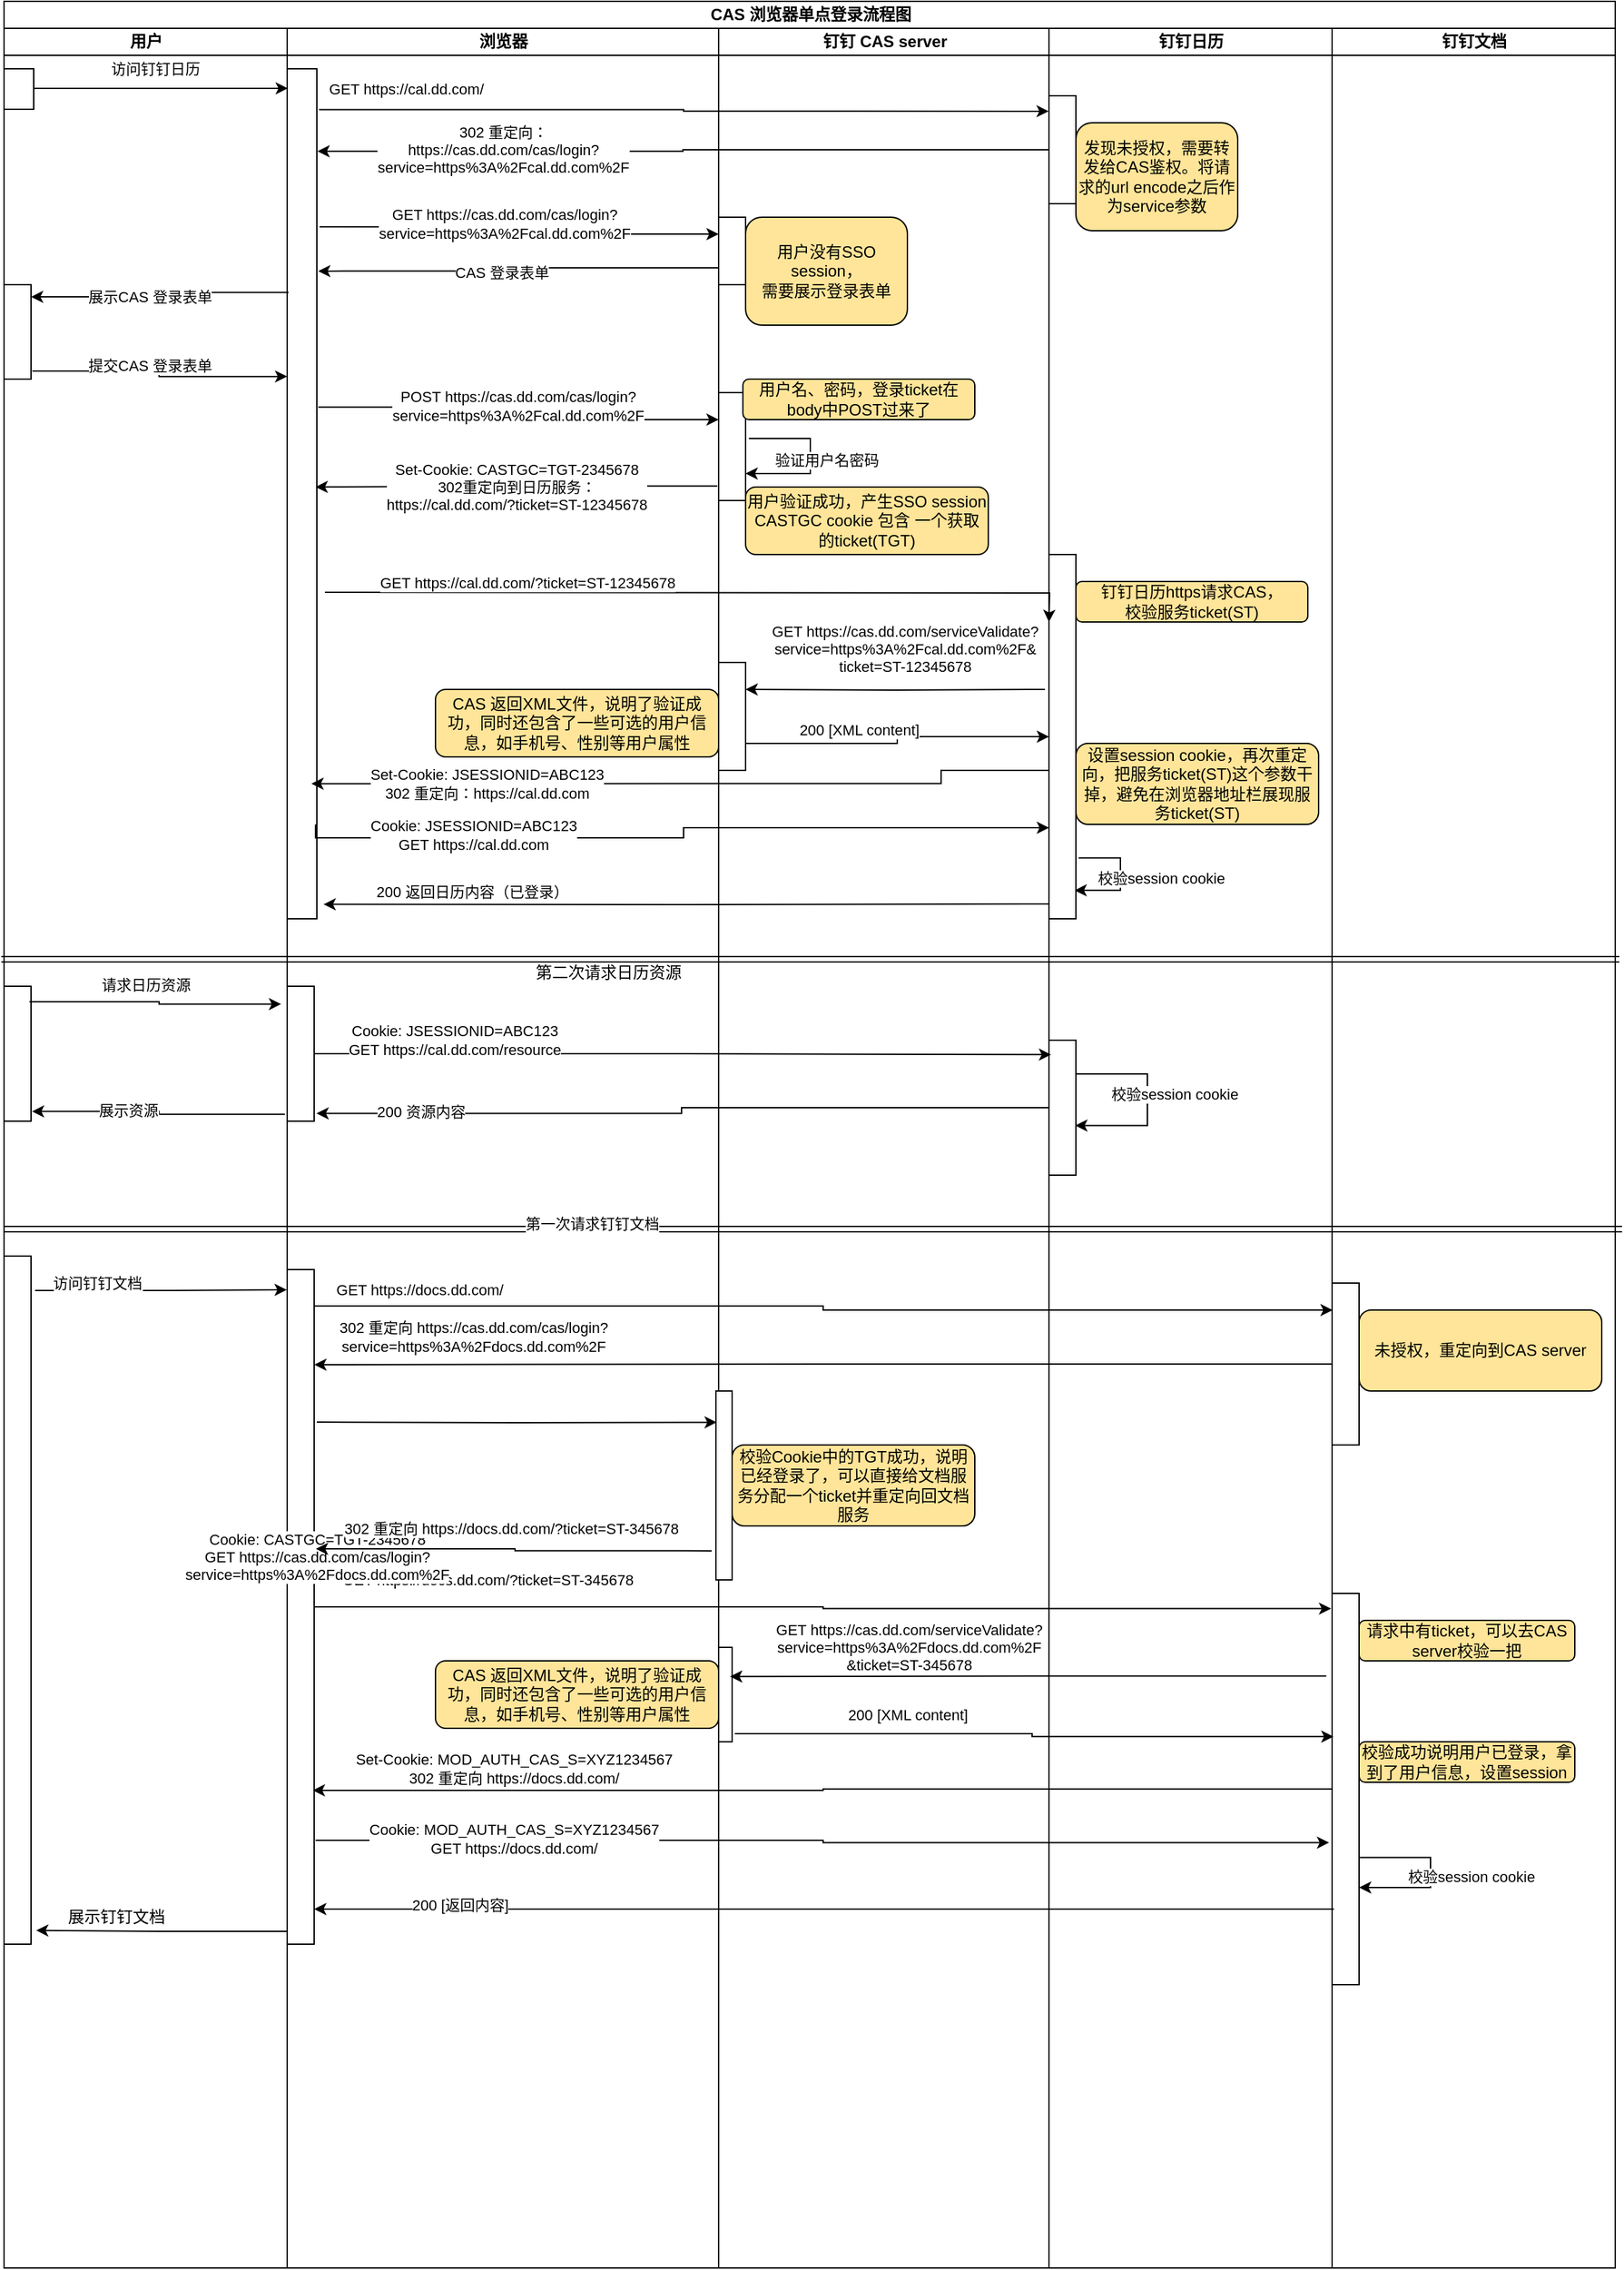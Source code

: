 <mxfile version="13.2.3" type="github"><diagram id="prtHgNgQTEPvFCAcTncT" name="Page-1"><mxGraphModel dx="810" dy="1105" grid="1" gridSize="10" guides="1" tooltips="1" connect="1" arrows="1" fold="1" page="1" pageScale="1" pageWidth="827" pageHeight="1169" math="0" shadow="0"><root><mxCell id="0"/><mxCell id="1" parent="0"/><mxCell id="zP68ozi0onT2JVnsGJcn-5" value="CAS 浏览器单点登录流程图" style="swimlane;html=1;childLayout=stackLayout;resizeParent=1;resizeParentMax=0;startSize=20;" parent="1" vertex="1"><mxGeometry x="42" y="20" width="1195" height="1680" as="geometry"/></mxCell><mxCell id="zP68ozi0onT2JVnsGJcn-6" value="用户" style="swimlane;html=1;startSize=20;" parent="zP68ozi0onT2JVnsGJcn-5" vertex="1"><mxGeometry y="20" width="210" height="1660" as="geometry"/></mxCell><mxCell id="zP68ozi0onT2JVnsGJcn-116" value="" style="rounded=0;whiteSpace=wrap;html=1;" parent="zP68ozi0onT2JVnsGJcn-6" vertex="1"><mxGeometry y="910" width="20" height="510" as="geometry"/></mxCell><mxCell id="zP68ozi0onT2JVnsGJcn-49" value="" style="rounded=0;whiteSpace=wrap;html=1;" parent="zP68ozi0onT2JVnsGJcn-6" vertex="1"><mxGeometry y="190" width="20" height="70" as="geometry"/></mxCell><mxCell id="zP68ozi0onT2JVnsGJcn-17" value="" style="rounded=0;whiteSpace=wrap;html=1;" parent="zP68ozi0onT2JVnsGJcn-6" vertex="1"><mxGeometry y="30" width="22" height="30" as="geometry"/></mxCell><mxCell id="zP68ozi0onT2JVnsGJcn-98" value="" style="rounded=0;whiteSpace=wrap;html=1;" parent="zP68ozi0onT2JVnsGJcn-6" vertex="1"><mxGeometry y="710" width="20" height="100" as="geometry"/></mxCell><mxCell id="zP68ozi0onT2JVnsGJcn-102" value="" style="shape=link;html=1;" parent="zP68ozi0onT2JVnsGJcn-6" edge="1"><mxGeometry width="100" relative="1" as="geometry"><mxPoint x="-2" y="690" as="sourcePoint"/><mxPoint x="1198" y="690" as="targetPoint"/></mxGeometry></mxCell><mxCell id="zP68ozi0onT2JVnsGJcn-112" value="" style="shape=link;html=1;" parent="zP68ozi0onT2JVnsGJcn-6" edge="1"><mxGeometry width="100" relative="1" as="geometry"><mxPoint y="890" as="sourcePoint"/><mxPoint x="1200" y="890" as="targetPoint"/></mxGeometry></mxCell><mxCell id="zP68ozi0onT2JVnsGJcn-173" value="第一次请求钉钉文档" style="edgeLabel;html=1;align=center;verticalAlign=middle;resizable=0;points=[];" parent="zP68ozi0onT2JVnsGJcn-112" vertex="1" connectable="0"><mxGeometry x="-0.273" y="4" relative="1" as="geometry"><mxPoint as="offset"/></mxGeometry></mxCell><mxCell id="zP68ozi0onT2JVnsGJcn-172" value="展示钉钉文档" style="text;html=1;align=center;verticalAlign=middle;resizable=0;points=[];autosize=1;" parent="zP68ozi0onT2JVnsGJcn-6" vertex="1"><mxGeometry x="38" y="1390" width="90" height="20" as="geometry"/></mxCell><mxCell id="zP68ozi0onT2JVnsGJcn-7" value="浏览器" style="swimlane;html=1;startSize=20;" parent="zP68ozi0onT2JVnsGJcn-5" vertex="1"><mxGeometry x="210" y="20" width="320" height="1660" as="geometry"/></mxCell><mxCell id="zP68ozi0onT2JVnsGJcn-117" value="" style="rounded=0;whiteSpace=wrap;html=1;" parent="zP68ozi0onT2JVnsGJcn-7" vertex="1"><mxGeometry y="920" width="20" height="500" as="geometry"/></mxCell><mxCell id="zP68ozi0onT2JVnsGJcn-20" value="" style="rounded=0;whiteSpace=wrap;html=1;" parent="zP68ozi0onT2JVnsGJcn-7" vertex="1"><mxGeometry y="30" width="22" height="630" as="geometry"/></mxCell><mxCell id="zP68ozi0onT2JVnsGJcn-99" value="" style="rounded=0;whiteSpace=wrap;html=1;" parent="zP68ozi0onT2JVnsGJcn-7" vertex="1"><mxGeometry y="710" width="20" height="100" as="geometry"/></mxCell><mxCell id="zP68ozi0onT2JVnsGJcn-141" value="&lt;span style=&quot;font-size: 11px ; background-color: rgb(255 , 255 , 255)&quot;&gt;&amp;nbsp;GET https://docs.dd.com/?ticket=ST-345678&lt;/span&gt;" style="text;html=1;align=center;verticalAlign=middle;resizable=0;points=[];autosize=1;" parent="zP68ozi0onT2JVnsGJcn-7" vertex="1"><mxGeometry x="22" y="1140" width="250" height="20" as="geometry"/></mxCell><mxCell id="zP68ozi0onT2JVnsGJcn-85" value="CAS 返回XML文件，说明了验证成功，同时还包含了一些可选的用户信息，如手机号、性别等用户属性" style="shape=ext;rounded=1;html=1;whiteSpace=wrap;fillColor=#FFE599;" parent="zP68ozi0onT2JVnsGJcn-7" vertex="1"><mxGeometry x="110" y="490" width="210" height="50" as="geometry"/></mxCell><mxCell id="zP68ozi0onT2JVnsGJcn-154" value="CAS 返回XML文件，说明了验证成功，同时还包含了一些可选的用户信息，如手机号、性别等用户属性" style="shape=ext;rounded=1;html=1;whiteSpace=wrap;fillColor=#FFE599;" parent="zP68ozi0onT2JVnsGJcn-7" vertex="1"><mxGeometry x="110" y="1210" width="210" height="50" as="geometry"/></mxCell><mxCell id="zP68ozi0onT2JVnsGJcn-103" value="第二次请求日历资源" style="text;html=1;align=center;verticalAlign=middle;resizable=0;points=[];autosize=1;" parent="zP68ozi0onT2JVnsGJcn-7" vertex="1"><mxGeometry x="178" y="690" width="120" height="20" as="geometry"/></mxCell><mxCell id="zP68ozi0onT2JVnsGJcn-15" value="钉钉 CAS server" style="swimlane;html=1;startSize=20;" parent="zP68ozi0onT2JVnsGJcn-5" vertex="1"><mxGeometry x="530" y="20" width="245" height="1660" as="geometry"/></mxCell><mxCell id="zP68ozi0onT2JVnsGJcn-60" value="" style="edgeStyle=orthogonalEdgeStyle;rounded=0;orthogonalLoop=1;jettySize=auto;html=1;exitX=1.122;exitY=0.425;exitDx=0;exitDy=0;exitPerimeter=0;" parent="zP68ozi0onT2JVnsGJcn-15" source="zP68ozi0onT2JVnsGJcn-55" target="zP68ozi0onT2JVnsGJcn-55" edge="1"><mxGeometry relative="1" as="geometry"><mxPoint x="100" y="310" as="targetPoint"/><Array as="points"><mxPoint x="68" y="304"/><mxPoint x="68" y="330"/></Array></mxGeometry></mxCell><mxCell id="zP68ozi0onT2JVnsGJcn-61" value="验证用户名密码" style="edgeLabel;html=1;align=center;verticalAlign=middle;resizable=0;points=[];" parent="zP68ozi0onT2JVnsGJcn-60" vertex="1" connectable="0"><mxGeometry x="0.085" relative="1" as="geometry"><mxPoint x="12.03" y="-3.3" as="offset"/></mxGeometry></mxCell><mxCell id="zP68ozi0onT2JVnsGJcn-127" value="" style="rounded=0;whiteSpace=wrap;html=1;" parent="zP68ozi0onT2JVnsGJcn-15" vertex="1"><mxGeometry x="-2" y="1010" width="12" height="140" as="geometry"/></mxCell><mxCell id="zP68ozi0onT2JVnsGJcn-55" value="" style="rounded=0;whiteSpace=wrap;html=1;" parent="zP68ozi0onT2JVnsGJcn-15" vertex="1"><mxGeometry y="270" width="20" height="80" as="geometry"/></mxCell><mxCell id="zP68ozi0onT2JVnsGJcn-42" value="" style="rounded=0;whiteSpace=wrap;html=1;" parent="zP68ozi0onT2JVnsGJcn-15" vertex="1"><mxGeometry y="140" width="20" height="50" as="geometry"/></mxCell><mxCell id="zP68ozi0onT2JVnsGJcn-78" value="" style="rounded=0;whiteSpace=wrap;html=1;" parent="zP68ozi0onT2JVnsGJcn-15" vertex="1"><mxGeometry y="470" width="20" height="80" as="geometry"/></mxCell><mxCell id="zP68ozi0onT2JVnsGJcn-144" value="" style="rounded=0;whiteSpace=wrap;html=1;" parent="zP68ozi0onT2JVnsGJcn-15" vertex="1"><mxGeometry y="1200" width="10" height="70" as="geometry"/></mxCell><mxCell id="zP68ozi0onT2JVnsGJcn-45" value="用户没有SSO session，&lt;br&gt;需要展示登录表单" style="shape=ext;rounded=1;html=1;whiteSpace=wrap;fillColor=#FFE599;" parent="zP68ozi0onT2JVnsGJcn-15" vertex="1"><mxGeometry x="20" y="140" width="120" height="80" as="geometry"/></mxCell><mxCell id="zP68ozi0onT2JVnsGJcn-133" value="校验Cookie中的TGT成功，说明已经登录了，可以直接给文档服务分配一个ticket并重定向回文档服务" style="shape=ext;rounded=1;html=1;whiteSpace=wrap;fillColor=#FFE599;" parent="zP68ozi0onT2JVnsGJcn-15" vertex="1"><mxGeometry x="10" y="1050" width="180" height="60" as="geometry"/></mxCell><mxCell id="zP68ozi0onT2JVnsGJcn-62" value="用户验证成功，产生SSO session CASTGC cookie 包含 一个获取的ticket(TGT)" style="shape=ext;rounded=1;html=1;whiteSpace=wrap;fillColor=#FFE599;" parent="zP68ozi0onT2JVnsGJcn-15" vertex="1"><mxGeometry x="20" y="340" width="180" height="50" as="geometry"/></mxCell><mxCell id="zP68ozi0onT2JVnsGJcn-58" value="用户名、密码，登录ticket在body中POST过来了" style="shape=ext;rounded=1;html=1;whiteSpace=wrap;fillColor=#FFE599;" parent="zP68ozi0onT2JVnsGJcn-15" vertex="1"><mxGeometry x="18" y="260" width="172" height="30" as="geometry"/></mxCell><mxCell id="zP68ozi0onT2JVnsGJcn-8" value="钉钉日历" style="swimlane;html=1;startSize=20;" parent="zP68ozi0onT2JVnsGJcn-5" vertex="1"><mxGeometry x="775" y="20" width="210" height="1660" as="geometry"/></mxCell><mxCell id="zP68ozi0onT2JVnsGJcn-97" value="校验session cookie" style="edgeStyle=orthogonalEdgeStyle;rounded=0;orthogonalLoop=1;jettySize=auto;html=1;exitX=1.1;exitY=0.833;exitDx=0;exitDy=0;exitPerimeter=0;entryX=0.95;entryY=0.922;entryDx=0;entryDy=0;entryPerimeter=0;" parent="zP68ozi0onT2JVnsGJcn-8" source="zP68ozi0onT2JVnsGJcn-74" target="zP68ozi0onT2JVnsGJcn-74" edge="1"><mxGeometry x="0.236" y="-31" relative="1" as="geometry"><mxPoint x="10" y="740" as="targetPoint"/><Array as="points"><mxPoint x="53" y="615"/><mxPoint x="53" y="639"/></Array><mxPoint x="30" y="22" as="offset"/></mxGeometry></mxCell><mxCell id="zP68ozi0onT2JVnsGJcn-74" value="" style="rounded=0;whiteSpace=wrap;html=1;" parent="zP68ozi0onT2JVnsGJcn-8" vertex="1"><mxGeometry y="390" width="20" height="270" as="geometry"/></mxCell><mxCell id="zP68ozi0onT2JVnsGJcn-28" value="" style="rounded=0;whiteSpace=wrap;html=1;" parent="zP68ozi0onT2JVnsGJcn-8" vertex="1"><mxGeometry y="50" width="20" height="80" as="geometry"/></mxCell><mxCell id="zP68ozi0onT2JVnsGJcn-105" value="" style="rounded=0;whiteSpace=wrap;html=1;" parent="zP68ozi0onT2JVnsGJcn-8" vertex="1"><mxGeometry y="750" width="20" height="100" as="geometry"/></mxCell><mxCell id="zP68ozi0onT2JVnsGJcn-35" value="发现未授权，需要转发给CAS鉴权。将请求的url encode之后作为service参数" style="shape=ext;rounded=1;html=1;whiteSpace=wrap;fillColor=#FFE599;" parent="zP68ozi0onT2JVnsGJcn-8" vertex="1"><mxGeometry x="20" y="70" width="120" height="80" as="geometry"/></mxCell><mxCell id="zP68ozi0onT2JVnsGJcn-86" value="设置session cookie，再次重定向，把服务ticket(ST)这个参数干掉，避免在浏览器地址栏展现服务ticket(ST)" style="shape=ext;rounded=1;html=1;whiteSpace=wrap;fillColor=#FFE599;" parent="zP68ozi0onT2JVnsGJcn-8" vertex="1"><mxGeometry x="20" y="530" width="180" height="60" as="geometry"/></mxCell><mxCell id="zP68ozi0onT2JVnsGJcn-77" value="钉钉日历https请求CAS，&lt;br&gt;校验服务ticket(ST)" style="shape=ext;rounded=1;html=1;whiteSpace=wrap;fillColor=#FFE599;" parent="zP68ozi0onT2JVnsGJcn-8" vertex="1"><mxGeometry x="20" y="410" width="172" height="30" as="geometry"/></mxCell><mxCell id="zP68ozi0onT2JVnsGJcn-108" value="校验session cookie" style="edgeStyle=orthogonalEdgeStyle;rounded=0;orthogonalLoop=1;jettySize=auto;html=1;exitX=1;exitY=0.25;exitDx=0;exitDy=0;entryX=0.976;entryY=0.632;entryDx=0;entryDy=0;entryPerimeter=0;" parent="zP68ozi0onT2JVnsGJcn-8" source="zP68ozi0onT2JVnsGJcn-105" target="zP68ozi0onT2JVnsGJcn-105" edge="1"><mxGeometry x="-0.267" y="-25" relative="1" as="geometry"><mxPoint x="32" y="624.91" as="sourcePoint"/><mxPoint x="83" y="920" as="targetPoint"/><Array as="points"><mxPoint x="73" y="775"/><mxPoint x="73" y="813"/></Array><mxPoint x="45" y="15" as="offset"/></mxGeometry></mxCell><mxCell id="zP68ozi0onT2JVnsGJcn-16" value="钉钉文档" style="swimlane;html=1;startSize=20;" parent="zP68ozi0onT2JVnsGJcn-5" vertex="1"><mxGeometry x="985" y="20" width="210" height="1660" as="geometry"/></mxCell><mxCell id="zP68ozi0onT2JVnsGJcn-121" value="" style="rounded=0;whiteSpace=wrap;html=1;" parent="zP68ozi0onT2JVnsGJcn-16" vertex="1"><mxGeometry y="930" width="20" height="120" as="geometry"/></mxCell><mxCell id="zP68ozi0onT2JVnsGJcn-137" value="" style="rounded=0;whiteSpace=wrap;html=1;" parent="zP68ozi0onT2JVnsGJcn-16" vertex="1"><mxGeometry y="1160" width="20" height="290" as="geometry"/></mxCell><mxCell id="zP68ozi0onT2JVnsGJcn-158" value="校验成功说明用户已登录，拿到了用户信息，设置session" style="shape=ext;rounded=1;html=1;whiteSpace=wrap;fillColor=#FFE599;" parent="zP68ozi0onT2JVnsGJcn-16" vertex="1"><mxGeometry x="20" y="1270" width="160" height="30" as="geometry"/></mxCell><mxCell id="zP68ozi0onT2JVnsGJcn-143" value="请求中有ticket，可以去CAS server校验一把" style="shape=ext;rounded=1;html=1;whiteSpace=wrap;fillColor=#FFE599;" parent="zP68ozi0onT2JVnsGJcn-16" vertex="1"><mxGeometry x="20" y="1180" width="160" height="30" as="geometry"/></mxCell><mxCell id="zP68ozi0onT2JVnsGJcn-132" value="未授权，重定向到CAS server" style="shape=ext;rounded=1;html=1;whiteSpace=wrap;fillColor=#FFE599;" parent="zP68ozi0onT2JVnsGJcn-16" vertex="1"><mxGeometry x="20" y="950" width="180" height="60" as="geometry"/></mxCell><mxCell id="zP68ozi0onT2JVnsGJcn-165" value="校验session cookie" style="edgeStyle=orthogonalEdgeStyle;rounded=0;orthogonalLoop=1;jettySize=auto;html=1;exitX=0.983;exitY=0.675;exitDx=0;exitDy=0;entryX=1;entryY=0.75;entryDx=0;entryDy=0;exitPerimeter=0;" parent="zP68ozi0onT2JVnsGJcn-16" source="zP68ozi0onT2JVnsGJcn-137" target="zP68ozi0onT2JVnsGJcn-137" edge="1"><mxGeometry x="0.171" y="-31" relative="1" as="geometry"><mxPoint x="-180.0" y="785" as="sourcePoint"/><mxPoint x="-180.48" y="823.2" as="targetPoint"/><Array as="points"><mxPoint x="73" y="1356"/><mxPoint x="73" y="1378"/><mxPoint x="20" y="1378"/></Array><mxPoint x="30" y="23" as="offset"/></mxGeometry></mxCell><mxCell id="zP68ozi0onT2JVnsGJcn-21" value="" style="edgeStyle=orthogonalEdgeStyle;rounded=0;orthogonalLoop=1;jettySize=auto;html=1;entryX=0.022;entryY=0.023;entryDx=0;entryDy=0;entryPerimeter=0;" parent="zP68ozi0onT2JVnsGJcn-5" source="zP68ozi0onT2JVnsGJcn-17" target="zP68ozi0onT2JVnsGJcn-20" edge="1"><mxGeometry relative="1" as="geometry"><Array as="points"><mxPoint x="104" y="65"/></Array></mxGeometry></mxCell><mxCell id="zP68ozi0onT2JVnsGJcn-24" value="访问钉钉日历" style="edgeLabel;html=1;align=center;verticalAlign=middle;resizable=0;points=[];" parent="zP68ozi0onT2JVnsGJcn-21" vertex="1" connectable="0"><mxGeometry x="0.043" y="-2" relative="1" as="geometry"><mxPoint x="-8.55" y="-16.49" as="offset"/></mxGeometry></mxCell><mxCell id="zP68ozi0onT2JVnsGJcn-32" value="" style="edgeStyle=orthogonalEdgeStyle;rounded=0;orthogonalLoop=1;jettySize=auto;html=1;exitX=1.075;exitY=0.048;exitDx=0;exitDy=0;exitPerimeter=0;entryX=-0.009;entryY=0.143;entryDx=0;entryDy=0;entryPerimeter=0;" parent="zP68ozi0onT2JVnsGJcn-5" source="zP68ozi0onT2JVnsGJcn-20" target="zP68ozi0onT2JVnsGJcn-28" edge="1"><mxGeometry relative="1" as="geometry"><mxPoint x="258" y="250" as="sourcePoint"/><mxPoint x="312" y="365" as="targetPoint"/><Array as="points"><mxPoint x="504" y="80"/><mxPoint x="504" y="81"/></Array></mxGeometry></mxCell><mxCell id="zP68ozi0onT2JVnsGJcn-33" value="GET https://cal.dd.com/" style="edgeLabel;html=1;align=center;verticalAlign=middle;resizable=0;points=[];" parent="zP68ozi0onT2JVnsGJcn-32" vertex="1" connectable="0"><mxGeometry x="0.235" relative="1" as="geometry"><mxPoint x="-269.45" y="-16.41" as="offset"/></mxGeometry></mxCell><mxCell id="zP68ozi0onT2JVnsGJcn-40" value="" style="edgeStyle=orthogonalEdgeStyle;rounded=0;orthogonalLoop=1;jettySize=auto;html=1;entryX=1.021;entryY=0.097;entryDx=0;entryDy=0;entryPerimeter=0;" parent="zP68ozi0onT2JVnsGJcn-5" source="zP68ozi0onT2JVnsGJcn-28" target="zP68ozi0onT2JVnsGJcn-20" edge="1"><mxGeometry relative="1" as="geometry"><mxPoint x="695" y="110" as="targetPoint"/></mxGeometry></mxCell><mxCell id="zP68ozi0onT2JVnsGJcn-41" value="302 重定向：&lt;br&gt;https://cas.dd.com/cas/login?&lt;br&gt;service=https%3A%2Fcal.dd.com%2F" style="edgeLabel;html=1;align=center;verticalAlign=middle;resizable=0;points=[];" parent="zP68ozi0onT2JVnsGJcn-40" vertex="1" connectable="0"><mxGeometry x="0.853" y="1" relative="1" as="geometry"><mxPoint x="97.34" y="-2.11" as="offset"/></mxGeometry></mxCell><mxCell id="zP68ozi0onT2JVnsGJcn-43" value="" style="edgeStyle=orthogonalEdgeStyle;rounded=0;orthogonalLoop=1;jettySize=auto;html=1;exitX=1.091;exitY=0.186;exitDx=0;exitDy=0;exitPerimeter=0;entryX=0;entryY=0.25;entryDx=0;entryDy=0;" parent="zP68ozi0onT2JVnsGJcn-5" source="zP68ozi0onT2JVnsGJcn-20" target="zP68ozi0onT2JVnsGJcn-42" edge="1"><mxGeometry relative="1" as="geometry"/></mxCell><mxCell id="zP68ozi0onT2JVnsGJcn-44" value="GET https://cas.dd.com/cas/login?&lt;br&gt;service=https%3A%2Fcal.dd.com%2F" style="edgeLabel;html=1;align=center;verticalAlign=middle;resizable=0;points=[];" parent="zP68ozi0onT2JVnsGJcn-43" vertex="1" connectable="0"><mxGeometry x="-0.41" y="-1" relative="1" as="geometry"><mxPoint x="48" y="-3.19" as="offset"/></mxGeometry></mxCell><mxCell id="zP68ozi0onT2JVnsGJcn-47" value="" style="edgeStyle=orthogonalEdgeStyle;rounded=0;orthogonalLoop=1;jettySize=auto;html=1;exitX=0;exitY=0.75;exitDx=0;exitDy=0;entryX=1.045;entryY=0.238;entryDx=0;entryDy=0;entryPerimeter=0;" parent="zP68ozi0onT2JVnsGJcn-5" source="zP68ozi0onT2JVnsGJcn-42" target="zP68ozi0onT2JVnsGJcn-20" edge="1"><mxGeometry relative="1" as="geometry"><mxPoint x="450" y="185" as="targetPoint"/></mxGeometry></mxCell><mxCell id="zP68ozi0onT2JVnsGJcn-48" value="CAS 登录表单" style="edgeLabel;html=1;align=center;verticalAlign=middle;resizable=0;points=[];" parent="zP68ozi0onT2JVnsGJcn-47" vertex="1" connectable="0"><mxGeometry x="0.091" y="1" relative="1" as="geometry"><mxPoint as="offset"/></mxGeometry></mxCell><mxCell id="zP68ozi0onT2JVnsGJcn-50" value="" style="edgeStyle=orthogonalEdgeStyle;rounded=0;orthogonalLoop=1;jettySize=auto;html=1;exitX=0.045;exitY=0.263;exitDx=0;exitDy=0;exitPerimeter=0;entryX=1;entryY=0.129;entryDx=0;entryDy=0;entryPerimeter=0;" parent="zP68ozi0onT2JVnsGJcn-5" source="zP68ozi0onT2JVnsGJcn-20" target="zP68ozi0onT2JVnsGJcn-49" edge="1"><mxGeometry relative="1" as="geometry"/></mxCell><mxCell id="zP68ozi0onT2JVnsGJcn-51" value="展示CAS 登录表单" style="edgeLabel;html=1;align=center;verticalAlign=middle;resizable=0;points=[];" parent="zP68ozi0onT2JVnsGJcn-50" vertex="1" connectable="0"><mxGeometry x="0.104" relative="1" as="geometry"><mxPoint as="offset"/></mxGeometry></mxCell><mxCell id="zP68ozi0onT2JVnsGJcn-53" value="" style="edgeStyle=orthogonalEdgeStyle;rounded=0;orthogonalLoop=1;jettySize=auto;html=1;entryX=0;entryY=0.362;entryDx=0;entryDy=0;entryPerimeter=0;exitX=1.05;exitY=0.914;exitDx=0;exitDy=0;exitPerimeter=0;" parent="zP68ozi0onT2JVnsGJcn-5" source="zP68ozi0onT2JVnsGJcn-49" target="zP68ozi0onT2JVnsGJcn-20" edge="1"><mxGeometry relative="1" as="geometry"><mxPoint x="100" y="245" as="targetPoint"/></mxGeometry></mxCell><mxCell id="zP68ozi0onT2JVnsGJcn-54" value="提交CAS 登录表单" style="edgeLabel;html=1;align=center;verticalAlign=middle;resizable=0;points=[];" parent="zP68ozi0onT2JVnsGJcn-53" vertex="1" connectable="0"><mxGeometry x="-0.41" y="-1" relative="1" as="geometry"><mxPoint x="30" y="-4.99" as="offset"/></mxGeometry></mxCell><mxCell id="zP68ozi0onT2JVnsGJcn-56" value="" style="edgeStyle=orthogonalEdgeStyle;rounded=0;orthogonalLoop=1;jettySize=auto;html=1;exitX=1.045;exitY=0.398;exitDx=0;exitDy=0;exitPerimeter=0;entryX=0;entryY=0.25;entryDx=0;entryDy=0;" parent="zP68ozi0onT2JVnsGJcn-5" source="zP68ozi0onT2JVnsGJcn-20" target="zP68ozi0onT2JVnsGJcn-55" edge="1"><mxGeometry relative="1" as="geometry"/></mxCell><mxCell id="zP68ozi0onT2JVnsGJcn-57" value="POST https://cas.dd.com/cas/login?&lt;br&gt;service=https%3A%2Fcal.dd.com%2F" style="edgeLabel;html=1;align=center;verticalAlign=middle;resizable=0;points=[];" parent="zP68ozi0onT2JVnsGJcn-56" vertex="1" connectable="0"><mxGeometry x="-0.237" y="1" relative="1" as="geometry"><mxPoint x="31.01" as="offset"/></mxGeometry></mxCell><mxCell id="zP68ozi0onT2JVnsGJcn-72" value="Set-Cookie: CASTGC=TGT-2345678&lt;br&gt;302重定向到日历服务：&lt;br&gt;https://cal.dd.com/?ticket=ST-12345678" style="edgeStyle=orthogonalEdgeStyle;rounded=0;orthogonalLoop=1;jettySize=auto;html=1;entryX=0.958;entryY=0.492;entryDx=0;entryDy=0;entryPerimeter=0;exitX=-0.05;exitY=0.865;exitDx=0;exitDy=0;exitPerimeter=0;" parent="zP68ozi0onT2JVnsGJcn-5" source="zP68ozi0onT2JVnsGJcn-55" target="zP68ozi0onT2JVnsGJcn-20" edge="1"><mxGeometry relative="1" as="geometry"><mxPoint x="450" y="330" as="targetPoint"/></mxGeometry></mxCell><mxCell id="zP68ozi0onT2JVnsGJcn-75" value="" style="edgeStyle=orthogonalEdgeStyle;rounded=0;orthogonalLoop=1;jettySize=auto;html=1;" parent="zP68ozi0onT2JVnsGJcn-5" edge="1"><mxGeometry relative="1" as="geometry"><mxPoint x="238" y="438" as="sourcePoint"/><mxPoint x="775" y="460" as="targetPoint"/></mxGeometry></mxCell><mxCell id="zP68ozi0onT2JVnsGJcn-76" value="GET https://cal.dd.com/?ticket=ST-12345678" style="edgeLabel;html=1;align=center;verticalAlign=middle;resizable=0;points=[];" parent="zP68ozi0onT2JVnsGJcn-75" vertex="1" connectable="0"><mxGeometry x="0.001" y="187" relative="1" as="geometry"><mxPoint x="-130.07" y="179.49" as="offset"/></mxGeometry></mxCell><mxCell id="zP68ozi0onT2JVnsGJcn-79" value="" style="edgeStyle=orthogonalEdgeStyle;rounded=0;orthogonalLoop=1;jettySize=auto;html=1;entryX=1;entryY=0.25;entryDx=0;entryDy=0;" parent="zP68ozi0onT2JVnsGJcn-5" target="zP68ozi0onT2JVnsGJcn-78" edge="1"><mxGeometry relative="1" as="geometry"><mxPoint x="772" y="510" as="sourcePoint"/></mxGeometry></mxCell><mxCell id="zP68ozi0onT2JVnsGJcn-80" value="GET https://cas.dd.com/serviceValidate?&lt;br&gt;service=https%3A%2Fcal.dd.com%2F&amp;amp;&lt;br&gt;ticket=ST-12345678" style="edgeLabel;html=1;align=center;verticalAlign=middle;resizable=0;points=[];" parent="zP68ozi0onT2JVnsGJcn-79" vertex="1" connectable="0"><mxGeometry x="0.27" y="-2" relative="1" as="geometry"><mxPoint x="36.69" y="-28.0" as="offset"/></mxGeometry></mxCell><mxCell id="zP68ozi0onT2JVnsGJcn-82" value="" style="edgeStyle=orthogonalEdgeStyle;rounded=0;orthogonalLoop=1;jettySize=auto;html=1;entryX=0;entryY=0.5;entryDx=0;entryDy=0;exitX=1;exitY=0.75;exitDx=0;exitDy=0;" parent="zP68ozi0onT2JVnsGJcn-5" source="zP68ozi0onT2JVnsGJcn-78" target="zP68ozi0onT2JVnsGJcn-74" edge="1"><mxGeometry relative="1" as="geometry"><mxPoint x="630" y="530" as="targetPoint"/></mxGeometry></mxCell><mxCell id="zP68ozi0onT2JVnsGJcn-84" value="200 [XML content]" style="edgeLabel;html=1;align=center;verticalAlign=middle;resizable=0;points=[];" parent="zP68ozi0onT2JVnsGJcn-82" vertex="1" connectable="0"><mxGeometry x="-0.157" y="-1" relative="1" as="geometry"><mxPoint x="-13" y="-11" as="offset"/></mxGeometry></mxCell><mxCell id="zP68ozi0onT2JVnsGJcn-88" value="" style="edgeStyle=orthogonalEdgeStyle;rounded=0;orthogonalLoop=1;jettySize=auto;html=1;entryX=0.818;entryY=0.841;entryDx=0;entryDy=0;entryPerimeter=0;" parent="zP68ozi0onT2JVnsGJcn-5" source="zP68ozi0onT2JVnsGJcn-74" target="zP68ozi0onT2JVnsGJcn-20" edge="1"><mxGeometry relative="1" as="geometry"><mxPoint x="678" y="570" as="targetPoint"/><Array as="points"><mxPoint x="695" y="570"/><mxPoint x="695" y="580"/></Array></mxGeometry></mxCell><mxCell id="zP68ozi0onT2JVnsGJcn-89" value="Set-Cookie: JSESSIONID=ABC123&lt;br&gt;302 重定向：https://cal.dd.com" style="edgeLabel;html=1;align=center;verticalAlign=middle;resizable=0;points=[];" parent="zP68ozi0onT2JVnsGJcn-88" vertex="1" connectable="0"><mxGeometry x="0.887" y="-2" relative="1" as="geometry"><mxPoint x="98.2" y="2.17" as="offset"/></mxGeometry></mxCell><mxCell id="zP68ozi0onT2JVnsGJcn-91" value="" style="edgeStyle=orthogonalEdgeStyle;rounded=0;orthogonalLoop=1;jettySize=auto;html=1;exitX=0.955;exitY=0.889;exitDx=0;exitDy=0;exitPerimeter=0;entryX=0;entryY=0.75;entryDx=0;entryDy=0;" parent="zP68ozi0onT2JVnsGJcn-5" source="zP68ozi0onT2JVnsGJcn-20" target="zP68ozi0onT2JVnsGJcn-74" edge="1"><mxGeometry relative="1" as="geometry"><mxPoint x="221" y="760" as="targetPoint"/><Array as="points"><mxPoint x="231" y="620"/><mxPoint x="504" y="620"/><mxPoint x="504" y="613"/></Array></mxGeometry></mxCell><mxCell id="zP68ozi0onT2JVnsGJcn-92" value="Cookie: JSESSIONID=ABC123&lt;br&gt;GET https://cal.dd.com" style="edgeLabel;html=1;align=center;verticalAlign=middle;resizable=0;points=[];" parent="zP68ozi0onT2JVnsGJcn-91" vertex="1" connectable="0"><mxGeometry x="0.004" y="-191" relative="1" as="geometry"><mxPoint x="-154.92" y="-193.57" as="offset"/></mxGeometry></mxCell><mxCell id="zP68ozi0onT2JVnsGJcn-94" value="" style="edgeStyle=orthogonalEdgeStyle;rounded=0;orthogonalLoop=1;jettySize=auto;html=1;entryX=1.227;entryY=0.983;entryDx=0;entryDy=0;entryPerimeter=0;" parent="zP68ozi0onT2JVnsGJcn-5" target="zP68ozi0onT2JVnsGJcn-20" edge="1"><mxGeometry relative="1" as="geometry"><mxPoint x="775" y="669" as="sourcePoint"/><mxPoint x="785" y="760" as="targetPoint"/></mxGeometry></mxCell><mxCell id="zP68ozi0onT2JVnsGJcn-95" value="200 返回日历内容（已登录）" style="edgeLabel;html=1;align=center;verticalAlign=middle;resizable=0;points=[];" parent="zP68ozi0onT2JVnsGJcn-94" vertex="1" connectable="0"><mxGeometry x="-0.517" y="-2" relative="1" as="geometry"><mxPoint x="-298.2" y="-7.02" as="offset"/></mxGeometry></mxCell><mxCell id="zP68ozi0onT2JVnsGJcn-100" value="" style="edgeStyle=orthogonalEdgeStyle;rounded=0;orthogonalLoop=1;jettySize=auto;html=1;exitX=0.942;exitY=0.115;exitDx=0;exitDy=0;exitPerimeter=0;entryX=-0.225;entryY=0.132;entryDx=0;entryDy=0;entryPerimeter=0;" parent="zP68ozi0onT2JVnsGJcn-5" source="zP68ozi0onT2JVnsGJcn-98" target="zP68ozi0onT2JVnsGJcn-99" edge="1"><mxGeometry relative="1" as="geometry"/></mxCell><mxCell id="zP68ozi0onT2JVnsGJcn-101" value="请求日历资源" style="edgeLabel;html=1;align=center;verticalAlign=middle;resizable=0;points=[];" parent="zP68ozi0onT2JVnsGJcn-100" vertex="1" connectable="0"><mxGeometry x="0.033" y="-1" relative="1" as="geometry"><mxPoint x="-9.67" y="-14.17" as="offset"/></mxGeometry></mxCell><mxCell id="zP68ozi0onT2JVnsGJcn-106" value="" style="edgeStyle=orthogonalEdgeStyle;rounded=0;orthogonalLoop=1;jettySize=auto;html=1;entryX=0.079;entryY=0.107;entryDx=0;entryDy=0;entryPerimeter=0;" parent="zP68ozi0onT2JVnsGJcn-5" source="zP68ozi0onT2JVnsGJcn-99" target="zP68ozi0onT2JVnsGJcn-105" edge="1"><mxGeometry relative="1" as="geometry"/></mxCell><mxCell id="zP68ozi0onT2JVnsGJcn-107" value="Cookie: JSESSIONID=ABC123&lt;br&gt;GET https://cal.dd.com/resource" style="edgeLabel;html=1;align=center;verticalAlign=middle;resizable=0;points=[];" parent="zP68ozi0onT2JVnsGJcn-106" vertex="1" connectable="0"><mxGeometry x="-0.796" y="4" relative="1" as="geometry"><mxPoint x="48" y="-6" as="offset"/></mxGeometry></mxCell><mxCell id="zP68ozi0onT2JVnsGJcn-110" value="" style="edgeStyle=orthogonalEdgeStyle;rounded=0;orthogonalLoop=1;jettySize=auto;html=1;entryX=1.088;entryY=0.942;entryDx=0;entryDy=0;entryPerimeter=0;" parent="zP68ozi0onT2JVnsGJcn-5" source="zP68ozi0onT2JVnsGJcn-105" target="zP68ozi0onT2JVnsGJcn-99" edge="1"><mxGeometry relative="1" as="geometry"><mxPoint x="695" y="820" as="targetPoint"/></mxGeometry></mxCell><mxCell id="zP68ozi0onT2JVnsGJcn-111" value="200 资源内容" style="edgeLabel;html=1;align=center;verticalAlign=middle;resizable=0;points=[];" parent="zP68ozi0onT2JVnsGJcn-110" vertex="1" connectable="0"><mxGeometry x="0.718" y="-1" relative="1" as="geometry"><mxPoint as="offset"/></mxGeometry></mxCell><mxCell id="zP68ozi0onT2JVnsGJcn-114" value="" style="edgeStyle=orthogonalEdgeStyle;rounded=0;orthogonalLoop=1;jettySize=auto;html=1;exitX=-0.084;exitY=0.949;exitDx=0;exitDy=0;exitPerimeter=0;entryX=1.036;entryY=0.928;entryDx=0;entryDy=0;entryPerimeter=0;" parent="zP68ozi0onT2JVnsGJcn-5" source="zP68ozi0onT2JVnsGJcn-99" target="zP68ozi0onT2JVnsGJcn-98" edge="1"><mxGeometry relative="1" as="geometry"><mxPoint x="130" y="780" as="targetPoint"/></mxGeometry></mxCell><mxCell id="zP68ozi0onT2JVnsGJcn-115" value="展示资源" style="edgeLabel;html=1;align=center;verticalAlign=middle;resizable=0;points=[];" parent="zP68ozi0onT2JVnsGJcn-114" vertex="1" connectable="0"><mxGeometry x="0.251" y="-1" relative="1" as="geometry"><mxPoint as="offset"/></mxGeometry></mxCell><mxCell id="zP68ozi0onT2JVnsGJcn-118" value="" style="edgeStyle=orthogonalEdgeStyle;rounded=0;orthogonalLoop=1;jettySize=auto;html=1;entryX=-0.016;entryY=0.03;entryDx=0;entryDy=0;entryPerimeter=0;exitX=1.15;exitY=0.05;exitDx=0;exitDy=0;exitPerimeter=0;" parent="zP68ozi0onT2JVnsGJcn-5" source="zP68ozi0onT2JVnsGJcn-116" target="zP68ozi0onT2JVnsGJcn-117" edge="1"><mxGeometry relative="1" as="geometry"/></mxCell><mxCell id="zP68ozi0onT2JVnsGJcn-119" value="访问钉钉文档" style="edgeLabel;html=1;align=center;verticalAlign=middle;resizable=0;points=[];" parent="zP68ozi0onT2JVnsGJcn-118" vertex="1" connectable="0"><mxGeometry x="0.277" y="2" relative="1" as="geometry"><mxPoint x="-73.38" y="-3" as="offset"/></mxGeometry></mxCell><mxCell id="zP68ozi0onT2JVnsGJcn-122" value="" style="edgeStyle=orthogonalEdgeStyle;rounded=0;orthogonalLoop=1;jettySize=auto;html=1;exitX=1.006;exitY=0.054;exitDx=0;exitDy=0;exitPerimeter=0;entryX=0.021;entryY=0.167;entryDx=0;entryDy=0;entryPerimeter=0;" parent="zP68ozi0onT2JVnsGJcn-5" source="zP68ozi0onT2JVnsGJcn-117" target="zP68ozi0onT2JVnsGJcn-121" edge="1"><mxGeometry relative="1" as="geometry"/></mxCell><mxCell id="zP68ozi0onT2JVnsGJcn-123" value="GET https://docs.dd.com/" style="edgeLabel;html=1;align=center;verticalAlign=middle;resizable=0;points=[];" parent="zP68ozi0onT2JVnsGJcn-122" vertex="1" connectable="0"><mxGeometry x="-0.842" y="3" relative="1" as="geometry"><mxPoint x="17.88" y="-9.01" as="offset"/></mxGeometry></mxCell><mxCell id="zP68ozi0onT2JVnsGJcn-125" value="" style="edgeStyle=orthogonalEdgeStyle;rounded=0;orthogonalLoop=1;jettySize=auto;html=1;entryX=1.006;entryY=0.141;entryDx=0;entryDy=0;entryPerimeter=0;" parent="zP68ozi0onT2JVnsGJcn-5" source="zP68ozi0onT2JVnsGJcn-121" target="zP68ozi0onT2JVnsGJcn-117" edge="1"><mxGeometry relative="1" as="geometry"><mxPoint x="905.0" y="1010" as="targetPoint"/></mxGeometry></mxCell><mxCell id="zP68ozi0onT2JVnsGJcn-126" value="302 重定向 https://cas.dd.com/cas/login?&lt;br&gt;service=https%3A%2Fdocs.dd.com%2F" style="edgeLabel;html=1;align=center;verticalAlign=middle;resizable=0;points=[];" parent="zP68ozi0onT2JVnsGJcn-125" vertex="1" connectable="0"><mxGeometry x="0.894" relative="1" as="geometry"><mxPoint x="77.82" y="-20.5" as="offset"/></mxGeometry></mxCell><mxCell id="zP68ozi0onT2JVnsGJcn-128" value="" style="edgeStyle=orthogonalEdgeStyle;rounded=0;orthogonalLoop=1;jettySize=auto;html=1;entryX=0.047;entryY=0.166;entryDx=0;entryDy=0;entryPerimeter=0;" parent="zP68ozi0onT2JVnsGJcn-5" target="zP68ozi0onT2JVnsGJcn-127" edge="1"><mxGeometry relative="1" as="geometry"><mxPoint x="232" y="1053" as="sourcePoint"/></mxGeometry></mxCell><mxCell id="zP68ozi0onT2JVnsGJcn-129" value="Cookie: CASTGC=TGT-2345678&lt;br&gt;GET https://cas.dd.com/cas/login?&lt;br&gt;service=https%3A%2Fdocs.dd.com%2F" style="edgeLabel;html=1;align=center;verticalAlign=middle;resizable=0;points=[];" parent="zP68ozi0onT2JVnsGJcn-128" vertex="1" connectable="0"><mxGeometry x="0.0" y="117" relative="1" as="geometry"><mxPoint x="-31.6" y="98.76" as="offset"/></mxGeometry></mxCell><mxCell id="zP68ozi0onT2JVnsGJcn-131" value="" style="edgeStyle=orthogonalEdgeStyle;rounded=0;orthogonalLoop=1;jettySize=auto;html=1;entryX=1.065;entryY=0.414;entryDx=0;entryDy=0;entryPerimeter=0;exitX=-0.262;exitY=0.846;exitDx=0;exitDy=0;exitPerimeter=0;" parent="zP68ozi0onT2JVnsGJcn-5" source="zP68ozi0onT2JVnsGJcn-127" target="zP68ozi0onT2JVnsGJcn-117" edge="1"><mxGeometry relative="1" as="geometry"><mxPoint x="518" y="1147" as="sourcePoint"/><mxPoint x="448" y="1145" as="targetPoint"/></mxGeometry></mxCell><mxCell id="zP68ozi0onT2JVnsGJcn-136" value="302 重定向 https://docs.dd.com/?ticket=ST-345678" style="edgeLabel;html=1;align=center;verticalAlign=middle;resizable=0;points=[];" parent="zP68ozi0onT2JVnsGJcn-131" vertex="1" connectable="0"><mxGeometry x="-0.003" y="1" relative="1" as="geometry"><mxPoint x="-2" y="-15.17" as="offset"/></mxGeometry></mxCell><mxCell id="zP68ozi0onT2JVnsGJcn-138" value="" style="edgeStyle=orthogonalEdgeStyle;rounded=0;orthogonalLoop=1;jettySize=auto;html=1;entryX=-0.036;entryY=0.039;entryDx=0;entryDy=0;entryPerimeter=0;" parent="zP68ozi0onT2JVnsGJcn-5" source="zP68ozi0onT2JVnsGJcn-117" target="zP68ozi0onT2JVnsGJcn-137" edge="1"><mxGeometry relative="1" as="geometry"><mxPoint x="984" y="1200" as="targetPoint"/></mxGeometry></mxCell><mxCell id="zP68ozi0onT2JVnsGJcn-147" value="" style="edgeStyle=orthogonalEdgeStyle;rounded=0;orthogonalLoop=1;jettySize=auto;html=1;exitX=-0.215;exitY=0.211;exitDx=0;exitDy=0;entryX=0.848;entryY=0.309;entryDx=0;entryDy=0;exitPerimeter=0;entryPerimeter=0;" parent="zP68ozi0onT2JVnsGJcn-5" source="zP68ozi0onT2JVnsGJcn-137" target="zP68ozi0onT2JVnsGJcn-144" edge="1"><mxGeometry relative="1" as="geometry"><mxPoint x="905.0" y="1325" as="targetPoint"/></mxGeometry></mxCell><mxCell id="zP68ozi0onT2JVnsGJcn-149" value="GET https://cas.dd.com/serviceValidate?&lt;br&gt;service=https%3A%2Fdocs.dd.com%2F&lt;br&gt;&amp;amp;ticket=ST-345678" style="edgeLabel;html=1;align=center;verticalAlign=middle;resizable=0;points=[];" parent="zP68ozi0onT2JVnsGJcn-147" vertex="1" connectable="0"><mxGeometry x="0.529" y="2" relative="1" as="geometry"><mxPoint x="28.26" y="-23.59" as="offset"/></mxGeometry></mxCell><mxCell id="zP68ozi0onT2JVnsGJcn-151" value="" style="edgeStyle=orthogonalEdgeStyle;rounded=0;orthogonalLoop=1;jettySize=auto;html=1;exitX=1.2;exitY=0.914;exitDx=0;exitDy=0;exitPerimeter=0;entryX=0.05;entryY=0.366;entryDx=0;entryDy=0;entryPerimeter=0;" parent="zP68ozi0onT2JVnsGJcn-5" source="zP68ozi0onT2JVnsGJcn-144" target="zP68ozi0onT2JVnsGJcn-137" edge="1"><mxGeometry relative="1" as="geometry"><mxPoint x="620" y="1255" as="targetPoint"/></mxGeometry></mxCell><mxCell id="zP68ozi0onT2JVnsGJcn-153" value="200 [XML content]" style="edgeLabel;html=1;align=center;verticalAlign=middle;resizable=0;points=[];" parent="zP68ozi0onT2JVnsGJcn-151" vertex="1" connectable="0"><mxGeometry x="-0.003" y="-121" relative="1" as="geometry"><mxPoint x="-92.39" y="-137.08" as="offset"/></mxGeometry></mxCell><mxCell id="zP68ozi0onT2JVnsGJcn-156" value="" style="edgeStyle=orthogonalEdgeStyle;rounded=0;orthogonalLoop=1;jettySize=auto;html=1;entryX=0.95;entryY=0.772;entryDx=0;entryDy=0;entryPerimeter=0;" parent="zP68ozi0onT2JVnsGJcn-5" source="zP68ozi0onT2JVnsGJcn-137" target="zP68ozi0onT2JVnsGJcn-117" edge="1"><mxGeometry relative="1" as="geometry"><mxPoint x="905" y="1325" as="targetPoint"/></mxGeometry></mxCell><mxCell id="zP68ozi0onT2JVnsGJcn-157" value="Set-Cookie: MOD_AUTH_CAS_S=XYZ1234567&lt;br&gt;302 重定向 https://docs.dd.com/" style="edgeLabel;html=1;align=center;verticalAlign=middle;resizable=0;points=[];" parent="zP68ozi0onT2JVnsGJcn-156" vertex="1" connectable="0"><mxGeometry x="0.717" y="-1" relative="1" as="geometry"><mxPoint x="42" y="-15" as="offset"/></mxGeometry></mxCell><mxCell id="zP68ozi0onT2JVnsGJcn-160" value="" style="edgeStyle=orthogonalEdgeStyle;rounded=0;orthogonalLoop=1;jettySize=auto;html=1;exitX=1.05;exitY=0.846;exitDx=0;exitDy=0;exitPerimeter=0;entryX=-0.11;entryY=0.637;entryDx=0;entryDy=0;entryPerimeter=0;" parent="zP68ozi0onT2JVnsGJcn-5" source="zP68ozi0onT2JVnsGJcn-117" target="zP68ozi0onT2JVnsGJcn-137" edge="1"><mxGeometry relative="1" as="geometry"><mxPoint x="220" y="1520" as="targetPoint"/></mxGeometry></mxCell><mxCell id="zP68ozi0onT2JVnsGJcn-161" value="Cookie: MOD_AUTH_CAS_S=XYZ1234567&lt;br&gt;GET https://docs.dd.com/" style="edgeLabel;html=1;align=center;verticalAlign=middle;resizable=0;points=[];" parent="zP68ozi0onT2JVnsGJcn-160" vertex="1" connectable="0"><mxGeometry x="-0.847" y="1" relative="1" as="geometry"><mxPoint x="89" as="offset"/></mxGeometry></mxCell><mxCell id="zP68ozi0onT2JVnsGJcn-163" value="" style="edgeStyle=orthogonalEdgeStyle;rounded=0;orthogonalLoop=1;jettySize=auto;html=1;exitX=0.067;exitY=0.807;exitDx=0;exitDy=0;exitPerimeter=0;" parent="zP68ozi0onT2JVnsGJcn-5" source="zP68ozi0onT2JVnsGJcn-137" edge="1"><mxGeometry relative="1" as="geometry"><mxPoint x="978" y="1440" as="sourcePoint"/><mxPoint x="230" y="1414" as="targetPoint"/></mxGeometry></mxCell><mxCell id="zP68ozi0onT2JVnsGJcn-164" value="200 [返回内容]" style="edgeLabel;html=1;align=center;verticalAlign=middle;resizable=0;points=[];" parent="zP68ozi0onT2JVnsGJcn-163" vertex="1" connectable="0"><mxGeometry x="0.717" y="-3" relative="1" as="geometry"><mxPoint as="offset"/></mxGeometry></mxCell><mxCell id="zP68ozi0onT2JVnsGJcn-168" value="" style="edgeStyle=orthogonalEdgeStyle;rounded=0;orthogonalLoop=1;jettySize=auto;html=1;entryX=1.192;entryY=0.98;entryDx=0;entryDy=0;entryPerimeter=0;exitX=0.025;exitY=0.981;exitDx=0;exitDy=0;exitPerimeter=0;" parent="zP68ozi0onT2JVnsGJcn-5" source="zP68ozi0onT2JVnsGJcn-117" target="zP68ozi0onT2JVnsGJcn-116" edge="1"><mxGeometry relative="1" as="geometry"><mxPoint x="130" y="1190" as="targetPoint"/></mxGeometry></mxCell></root></mxGraphModel></diagram></mxfile>